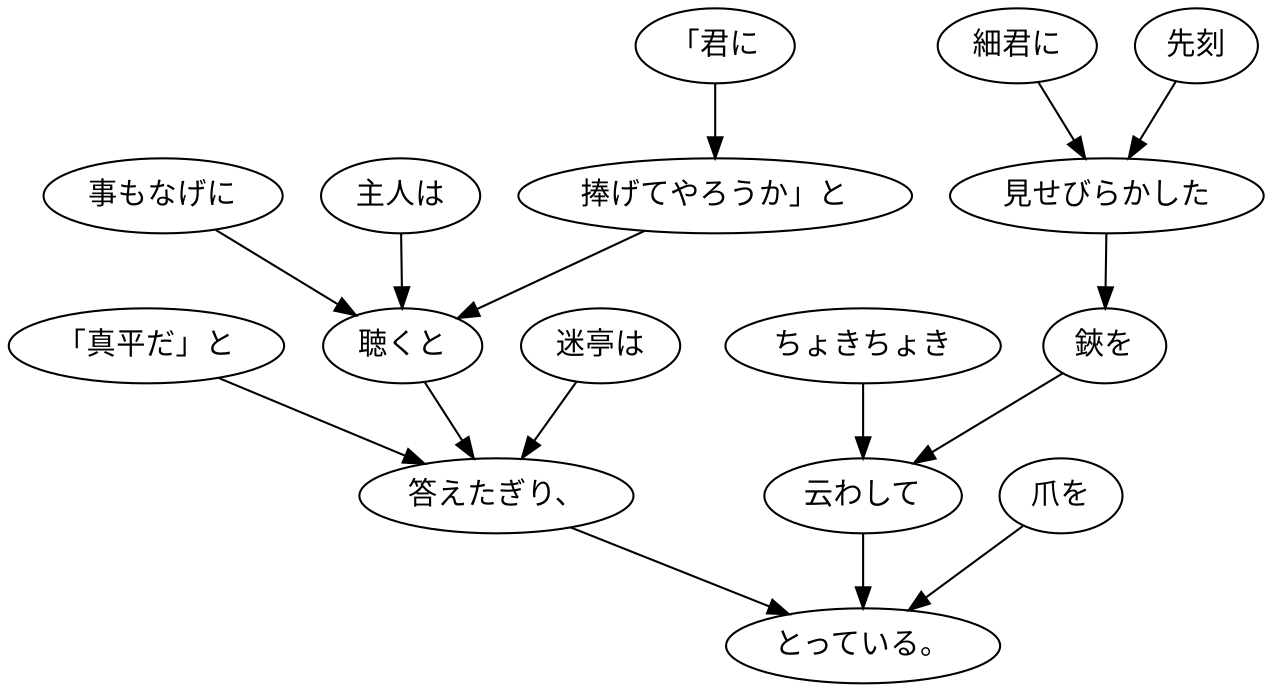 digraph graph3880 {
	node0 [label="主人は"];
	node1 [label="事もなげに"];
	node2 [label="「君に"];
	node3 [label="捧げてやろうか」と"];
	node4 [label="聴くと"];
	node5 [label="迷亭は"];
	node6 [label="「真平だ」と"];
	node7 [label="答えたぎり、"];
	node8 [label="先刻"];
	node9 [label="細君に"];
	node10 [label="見せびらかした"];
	node11 [label="鋏を"];
	node12 [label="ちょきちょき"];
	node13 [label="云わして"];
	node14 [label="爪を"];
	node15 [label="とっている。"];
	node0 -> node4;
	node1 -> node4;
	node2 -> node3;
	node3 -> node4;
	node4 -> node7;
	node5 -> node7;
	node6 -> node7;
	node7 -> node15;
	node8 -> node10;
	node9 -> node10;
	node10 -> node11;
	node11 -> node13;
	node12 -> node13;
	node13 -> node15;
	node14 -> node15;
}
